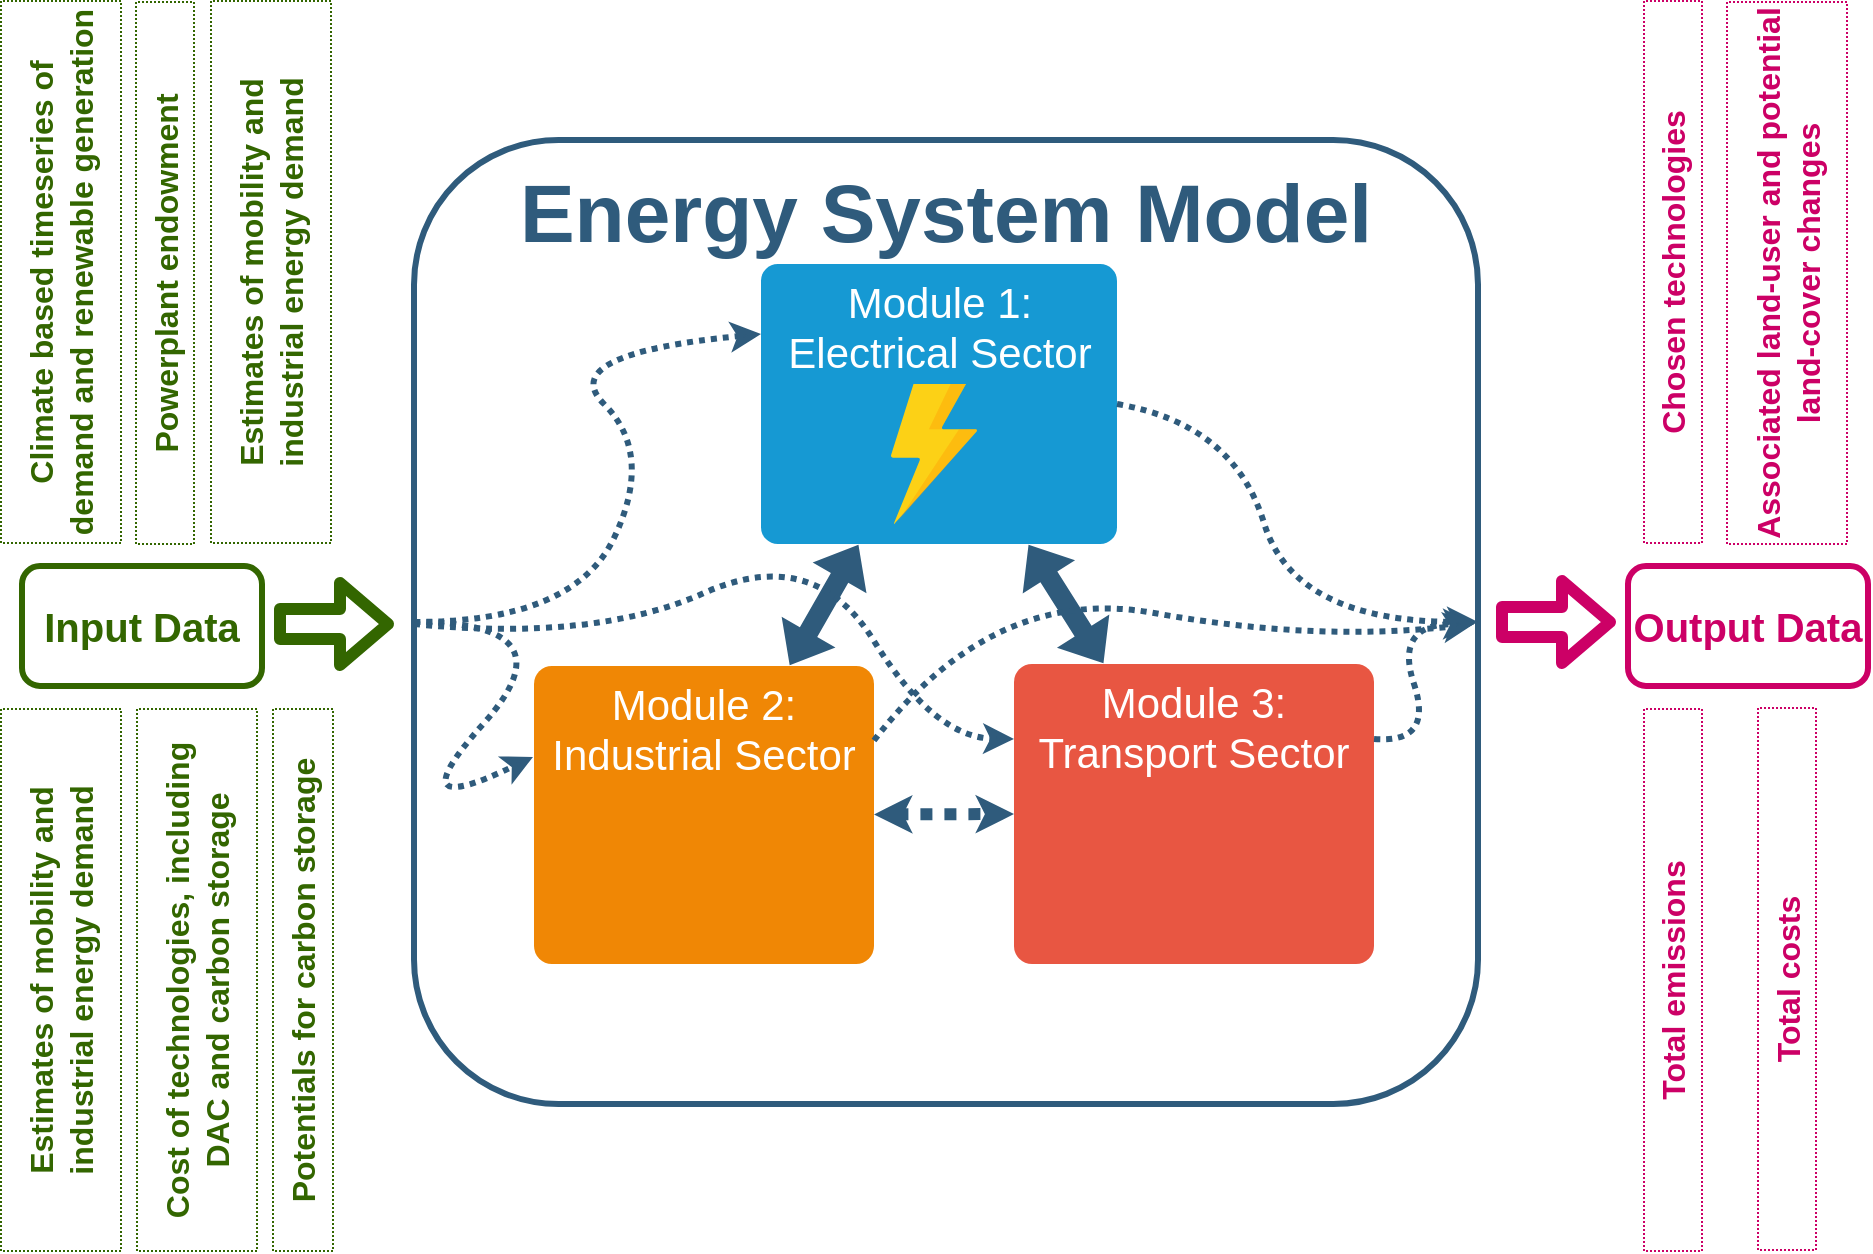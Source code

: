 <mxfile version="10.7.0" type="github"><diagram name="Page-1" id="7a6c530e-6e37-e111-ec74-82921da8cc10"><mxGraphModel dx="1640" dy="1088" grid="1" gridSize="10" guides="1" tooltips="1" connect="1" arrows="1" fold="1" page="1" pageScale="1.5" pageWidth="1169" pageHeight="826" background="none" math="0" shadow="0"><root><mxCell id="0" style=";html=1;"/><mxCell id="1" style=";html=1;" parent="0"/><mxCell id="9IhIrxs2RYmCZJMw7E7i-21" value="&lt;div&gt;&lt;font color=&quot;#2F5B7C&quot;&gt;&lt;b&gt;&lt;font style=&quot;font-size: 41px&quot;&gt;Energy System Model&lt;br&gt;&lt;/font&gt;&lt;/b&gt;&lt;/font&gt;&lt;/div&gt;&lt;div&gt;&lt;font color=&quot;#2F5B7C&quot;&gt;&lt;br&gt;&lt;/font&gt;&lt;/div&gt;&lt;div&gt;&lt;font color=&quot;#2F5B7C&quot;&gt;&lt;br&gt;&lt;/font&gt;&lt;/div&gt;&lt;div&gt;&lt;font color=&quot;#2F5B7C&quot;&gt;&lt;br&gt;&lt;/font&gt;&lt;/div&gt;&lt;div&gt;&lt;font color=&quot;#2F5B7C&quot;&gt;&lt;br&gt;&lt;/font&gt;&lt;/div&gt;&lt;div&gt;&lt;font color=&quot;#2F5B7C&quot;&gt;&lt;br&gt;&lt;/font&gt;&lt;/div&gt;&lt;div&gt;&lt;font color=&quot;#2F5B7C&quot;&gt;&lt;br&gt;&lt;/font&gt;&lt;/div&gt;&lt;div&gt;&lt;font color=&quot;#2F5B7C&quot;&gt;&lt;br&gt;&lt;/font&gt;&lt;/div&gt;&lt;div&gt;&lt;font color=&quot;#2F5B7C&quot;&gt;&lt;br&gt;&lt;/font&gt;&lt;/div&gt;&lt;div&gt;&lt;font color=&quot;#2F5B7C&quot;&gt;&lt;br&gt;&lt;/font&gt;&lt;/div&gt;&lt;div&gt;&lt;font color=&quot;#2F5B7C&quot;&gt;&lt;br&gt;&lt;/font&gt;&lt;/div&gt;&lt;div&gt;&lt;font color=&quot;#2F5B7C&quot;&gt;&lt;br&gt;&lt;/font&gt;&lt;/div&gt;&lt;div&gt;&lt;font color=&quot;#2F5B7C&quot;&gt;&lt;br&gt;&lt;/font&gt;&lt;/div&gt;&lt;div&gt;&lt;font color=&quot;#2F5B7C&quot;&gt;&lt;br&gt;&lt;/font&gt;&lt;/div&gt;&lt;div&gt;&lt;font color=&quot;#2F5B7C&quot;&gt;&lt;br&gt;&lt;/font&gt;&lt;/div&gt;&lt;div&gt;&lt;font color=&quot;#2F5B7C&quot;&gt;&lt;br&gt;&lt;/font&gt;&lt;/div&gt;&lt;div&gt;&lt;font color=&quot;#2F5B7C&quot;&gt;&lt;br&gt;&lt;/font&gt;&lt;/div&gt;&lt;div&gt;&lt;font color=&quot;#2F5B7C&quot;&gt;&lt;br&gt;&lt;/font&gt;&lt;/div&gt;" style="whiteSpace=wrap;html=1;rounded=1;labelBackgroundColor=none;strokeColor=#2F5B7C;strokeWidth=3;fillColor=none;fontFamily=Helvetica;fontSize=20;imageAspect=0;" parent="1" vertex="1"><mxGeometry x="470" y="238" width="532" height="482" as="geometry"/></mxCell><mxCell id="23046e2b9bb16c14-28" value="&lt;font style=&quot;font-size: 21px&quot;&gt;Module 1: Electrical Sector&lt;/font&gt;" style="rounded=1;whiteSpace=wrap;html=1;shadow=0;strokeWidth=2;fillColor=#1699D3;fontSize=12;fontColor=#FFFFFF;align=center;strokeColor=none;arcSize=6;verticalAlign=top;" parent="1" vertex="1"><mxGeometry x="643.5" y="300" width="178" height="140" as="geometry"/></mxCell><mxCell id="9IhIrxs2RYmCZJMw7E7i-7" value="&lt;font style=&quot;font-size: 21px&quot;&gt;Module 2: Industrial Sector&lt;/font&gt;" style="rounded=1;whiteSpace=wrap;html=1;shadow=0;strokeWidth=2;fillColor=#F08705;fontSize=12;fontColor=#FFFFFF;align=center;strokeColor=none;arcSize=6;verticalAlign=top;" parent="1" vertex="1"><mxGeometry x="530" y="501" width="170" height="149" as="geometry"/></mxCell><mxCell id="9IhIrxs2RYmCZJMw7E7i-13" value="" style="aspect=fixed;html=1;perimeter=none;align=center;shadow=0;dashed=0;image;fontSize=12;image=img/lib/mscae/Power.svg;rounded=1;labelBackgroundColor=none;strokeColor=#1699D3;strokeWidth=3;fillColor=#D4E1F5;gradientColor=none;fontColor=#000000;" parent="1" vertex="1"><mxGeometry x="708.5" y="360" width="43" height="70" as="geometry"/></mxCell><mxCell id="9IhIrxs2RYmCZJMw7E7i-14" value="" style="shape=image;html=1;verticalAlign=top;verticalLabelPosition=bottom;labelBackgroundColor=#ffffff;imageAspect=0;aspect=fixed;image=https://cdn1.iconfinder.com/data/icons/2-building-line-filled/614/Factory-128.png;rounded=1;strokeColor=#1699D3;strokeWidth=3;fillColor=#D4E1F5;gradientColor=none;fontFamily=Helvetica;fontSize=20;fontColor=#000000;" parent="1" vertex="1"><mxGeometry x="554" y="551" width="99" height="99" as="geometry"/></mxCell><mxCell id="9IhIrxs2RYmCZJMw7E7i-15" value="&lt;font style=&quot;font-size: 21px&quot;&gt;Module 3: Transport Sector&lt;/font&gt;" style="rounded=1;whiteSpace=wrap;html=1;shadow=0;strokeWidth=2;fillColor=#E85642;fontSize=12;fontColor=#FFFFFF;align=center;strokeColor=none;arcSize=6;verticalAlign=top;" parent="1" vertex="1"><mxGeometry x="770" y="500" width="180" height="150" as="geometry"/></mxCell><mxCell id="9IhIrxs2RYmCZJMw7E7i-17" value="" style="shape=image;html=1;verticalAlign=top;verticalLabelPosition=bottom;labelBackgroundColor=#ffffff;imageAspect=0;aspect=fixed;image=https://cdn3.iconfinder.com/data/icons/eco-flat-2/512/Car_ecology_electric-128.png;rounded=1;strokeColor=#1699D3;strokeWidth=3;fillColor=#D4E1F5;gradientColor=none;fontFamily=Helvetica;fontSize=20;fontColor=#000000;" parent="1" vertex="1"><mxGeometry x="805" y="540" width="110" height="110" as="geometry"/></mxCell><mxCell id="9IhIrxs2RYmCZJMw7E7i-18" value="" style="shape=flexArrow;endArrow=classic;startArrow=classic;html=1;strokeColor=none;fontFamily=Helvetica;fontSize=20;fontColor=#000000;fillColor=#2F5B7C;" parent="1" source="23046e2b9bb16c14-28" target="9IhIrxs2RYmCZJMw7E7i-7" edge="1"><mxGeometry width="50" height="50" relative="1" as="geometry"><mxPoint x="430" y="840" as="sourcePoint"/><mxPoint x="480" y="790" as="targetPoint"/></mxGeometry></mxCell><mxCell id="9IhIrxs2RYmCZJMw7E7i-19" value="" style="shape=flexArrow;endArrow=classic;startArrow=classic;html=1;strokeColor=none;fontFamily=Helvetica;fontSize=20;fontColor=#000000;fillColor=#2F5B7C;exitX=0.75;exitY=1;exitDx=0;exitDy=0;entryX=0.25;entryY=0;entryDx=0;entryDy=0;" parent="1" source="23046e2b9bb16c14-28" target="9IhIrxs2RYmCZJMw7E7i-15" edge="1"><mxGeometry width="50" height="50" relative="1" as="geometry"><mxPoint x="782.343" y="420" as="sourcePoint"/><mxPoint x="719.239" y="530" as="targetPoint"/></mxGeometry></mxCell><mxCell id="9IhIrxs2RYmCZJMw7E7i-23" value="" style="endArrow=classic;dashed=1;html=1;strokeColor=#2F5B7C;fillColor=#ffffff;fontFamily=Helvetica;fontSize=20;fontColor=#000000;entryX=0;entryY=0.5;entryDx=0;entryDy=0;strokeWidth=6;dashPattern=1 1;startArrow=classic;startFill=1;endFill=1;endSize=0;startSize=0;sourcePerimeterSpacing=0;targetPerimeterSpacing=0;" parent="1" source="9IhIrxs2RYmCZJMw7E7i-7" target="9IhIrxs2RYmCZJMw7E7i-15" edge="1"><mxGeometry width="50" height="50" relative="1" as="geometry"><mxPoint x="470" y="830" as="sourcePoint"/><mxPoint x="520" y="780" as="targetPoint"/></mxGeometry></mxCell><mxCell id="9IhIrxs2RYmCZJMw7E7i-24" value="&lt;b&gt;&lt;font color=&quot;#336600&quot;&gt;Input Data&lt;/font&gt;&lt;/b&gt;" style="rounded=1;whiteSpace=wrap;html=1;labelBackgroundColor=none;strokeColor=#336600;strokeWidth=3;fillColor=none;gradientColor=none;fontFamily=Helvetica;fontSize=20;fontColor=#000000;" parent="1" vertex="1"><mxGeometry x="274" y="451" width="120" height="60" as="geometry"/></mxCell><mxCell id="9IhIrxs2RYmCZJMw7E7i-29" value="" style="shape=flexArrow;endArrow=classic;html=1;strokeColor=#336600;strokeWidth=6;fillColor=none;fontFamily=Helvetica;fontSize=20;fontColor=#000000;" parent="1" edge="1"><mxGeometry width="50" height="50" relative="1" as="geometry"><mxPoint x="400" y="480" as="sourcePoint"/><mxPoint x="460" y="480" as="targetPoint"/></mxGeometry></mxCell><mxCell id="9IhIrxs2RYmCZJMw7E7i-30" value="" style="curved=1;endArrow=classic;html=1;strokeColor=#2F5B7C;strokeWidth=3;fillColor=none;fontFamily=Helvetica;fontSize=20;fontColor=#000000;entryX=0;entryY=0.25;entryDx=0;entryDy=0;exitX=0;exitY=0.5;exitDx=0;exitDy=0;dashed=1;dashPattern=1 1;" parent="1" source="9IhIrxs2RYmCZJMw7E7i-21" target="23046e2b9bb16c14-28" edge="1"><mxGeometry width="50" height="50" relative="1" as="geometry"><mxPoint x="540" y="395" as="sourcePoint"/><mxPoint x="590" y="345" as="targetPoint"/><Array as="points"><mxPoint x="550" y="479"/><mxPoint x="590" y="395"/><mxPoint x="540" y="345"/></Array></mxGeometry></mxCell><mxCell id="9IhIrxs2RYmCZJMw7E7i-31" value="" style="curved=1;endArrow=classic;html=1;strokeColor=#2F5B7C;strokeWidth=3;fillColor=none;fontFamily=Helvetica;fontSize=20;fontColor=#000000;entryX=-0.003;entryY=0.305;entryDx=0;entryDy=0;exitX=0;exitY=0.5;exitDx=0;exitDy=0;dashed=1;dashPattern=1 1;entryPerimeter=0;" parent="1" source="9IhIrxs2RYmCZJMw7E7i-21" target="9IhIrxs2RYmCZJMw7E7i-7" edge="1"><mxGeometry width="50" height="50" relative="1" as="geometry"><mxPoint x="480.333" y="489" as="sourcePoint"/><mxPoint x="653.667" y="344.833" as="targetPoint"/><Array as="points"><mxPoint x="550" y="479"/><mxPoint x="460" y="580"/></Array></mxGeometry></mxCell><mxCell id="9IhIrxs2RYmCZJMw7E7i-32" value="" style="curved=1;endArrow=classic;html=1;strokeColor=#2F5B7C;strokeWidth=3;fillColor=none;fontFamily=Helvetica;fontSize=20;fontColor=#000000;entryX=0;entryY=0.25;entryDx=0;entryDy=0;dashed=1;dashPattern=1 1;" parent="1" target="9IhIrxs2RYmCZJMw7E7i-15" edge="1"><mxGeometry width="50" height="50" relative="1" as="geometry"><mxPoint x="470" y="480" as="sourcePoint"/><mxPoint x="653.667" y="344.833" as="targetPoint"/><Array as="points"><mxPoint x="560" y="489"/><mxPoint x="670" y="440"/><mxPoint x="730" y="537"/></Array></mxGeometry></mxCell><mxCell id="9IhIrxs2RYmCZJMw7E7i-33" value="&lt;b&gt;&lt;font color=&quot;#CC0066&quot;&gt;Output Data&lt;/font&gt;&lt;/b&gt;" style="rounded=1;whiteSpace=wrap;html=1;labelBackgroundColor=none;strokeColor=#CC0066;strokeWidth=3;fillColor=none;gradientColor=none;fontFamily=Helvetica;fontSize=20;fontColor=#000000;" parent="1" vertex="1"><mxGeometry x="1077" y="451" width="120" height="60" as="geometry"/></mxCell><mxCell id="9IhIrxs2RYmCZJMw7E7i-34" value="" style="shape=flexArrow;endArrow=classic;html=1;strokeColor=#CC0066;strokeWidth=6;fillColor=none;fontFamily=Helvetica;fontSize=20;fontColor=#000000;" parent="1" edge="1"><mxGeometry width="50" height="50" relative="1" as="geometry"><mxPoint x="1011" y="479" as="sourcePoint"/><mxPoint x="1071" y="479" as="targetPoint"/></mxGeometry></mxCell><mxCell id="9IhIrxs2RYmCZJMw7E7i-35" value="" style="curved=1;endArrow=classic;html=1;strokeColor=#2F5B7C;strokeWidth=3;fillColor=none;fontFamily=Helvetica;fontSize=20;fontColor=#000000;entryX=1;entryY=0.5;entryDx=0;entryDy=0;exitX=1;exitY=0.5;exitDx=0;exitDy=0;dashed=1;dashPattern=1 1;" parent="1" source="23046e2b9bb16c14-28" target="9IhIrxs2RYmCZJMw7E7i-21" edge="1"><mxGeometry width="50" height="50" relative="1" as="geometry"><mxPoint x="889.833" y="454" as="sourcePoint"/><mxPoint x="1063.167" y="309.833" as="targetPoint"/><Array as="points"><mxPoint x="880" y="380"/><mxPoint x="910" y="479"/></Array></mxGeometry></mxCell><mxCell id="9IhIrxs2RYmCZJMw7E7i-36" value="" style="curved=1;endArrow=classic;html=1;strokeColor=#2F5B7C;strokeWidth=3;fillColor=none;fontFamily=Helvetica;fontSize=20;fontColor=#000000;exitX=1;exitY=0.25;exitDx=0;exitDy=0;dashed=1;dashPattern=1 1;" parent="1" source="9IhIrxs2RYmCZJMw7E7i-7" edge="1"><mxGeometry width="50" height="50" relative="1" as="geometry"><mxPoint x="831.167" y="379.833" as="sourcePoint"/><mxPoint x="1000" y="480" as="targetPoint"/><Array as="points"><mxPoint x="760" y="460"/><mxPoint x="920" y="489"/></Array></mxGeometry></mxCell><mxCell id="9IhIrxs2RYmCZJMw7E7i-37" value="" style="curved=1;endArrow=classic;html=1;strokeColor=#2F5B7C;strokeWidth=3;fillColor=none;fontFamily=Helvetica;fontSize=20;fontColor=#000000;exitX=1;exitY=0.25;exitDx=0;exitDy=0;dashed=1;dashPattern=1 1;" parent="1" source="9IhIrxs2RYmCZJMw7E7i-15" edge="1"><mxGeometry width="50" height="50" relative="1" as="geometry"><mxPoint x="1030.333" y="525" as="sourcePoint"/><mxPoint x="1000" y="480" as="targetPoint"/><Array as="points"><mxPoint x="980" y="540"/><mxPoint x="960" y="480"/></Array></mxGeometry></mxCell><mxCell id="R9IDR5Nmiy8LL3eBa4GS-1" value="&lt;div style=&quot;font-size: 16px&quot; align=&quot;center&quot;&gt;&lt;font style=&quot;font-size: 16px&quot; color=&quot;#336600&quot;&gt;&lt;b&gt;&lt;font style=&quot;font-size: 16px&quot;&gt;Climate based timeseries of demand and renewable generation&lt;/font&gt;&lt;/b&gt;&lt;/font&gt;&lt;/div&gt;" style="text;html=1;strokeColor=#336600;fillColor=none;align=center;verticalAlign=middle;whiteSpace=wrap;rounded=0;dashed=1;dashPattern=1 1;rotation=-90;" vertex="1" parent="1"><mxGeometry x="158" y="274" width="271" height="60" as="geometry"/></mxCell><mxCell id="R9IDR5Nmiy8LL3eBa4GS-3" value="&lt;div style=&quot;font-size: 16px&quot; align=&quot;center&quot;&gt;&lt;font style=&quot;font-size: 16px&quot; color=&quot;#336600&quot;&gt;&lt;b&gt;&lt;font style=&quot;font-size: 16px&quot;&gt;Powerplant endowment&lt;/font&gt;&lt;/b&gt;&lt;/font&gt;&lt;/div&gt;" style="text;html=1;strokeColor=#336600;fillColor=none;align=center;verticalAlign=middle;whiteSpace=wrap;rounded=0;dashed=1;dashPattern=1 1;rotation=-90;" vertex="1" parent="1"><mxGeometry x="210" y="290" width="271" height="29" as="geometry"/></mxCell><mxCell id="R9IDR5Nmiy8LL3eBa4GS-4" value="&lt;div style=&quot;font-size: 16px&quot; align=&quot;center&quot;&gt;&lt;font style=&quot;font-size: 16px&quot; color=&quot;#336600&quot;&gt;&lt;b&gt;&lt;font style=&quot;font-size: 16px&quot;&gt;Estimates of mobility and industrial energy demand&lt;br&gt;&lt;/font&gt;&lt;/b&gt;&lt;/font&gt;&lt;/div&gt;" style="text;html=1;strokeColor=#336600;fillColor=none;align=center;verticalAlign=middle;whiteSpace=wrap;rounded=0;dashed=1;dashPattern=1 1;rotation=-90;" vertex="1" parent="1"><mxGeometry x="263" y="274" width="271" height="60" as="geometry"/></mxCell><mxCell id="R9IDR5Nmiy8LL3eBa4GS-5" value="&lt;div style=&quot;font-size: 16px&quot; align=&quot;center&quot;&gt;&lt;font style=&quot;font-size: 16px&quot; color=&quot;#336600&quot;&gt;&lt;b&gt;&lt;font style=&quot;font-size: 16px&quot;&gt;Estimates of mobility and industrial energy demand&lt;br&gt;&lt;/font&gt;&lt;/b&gt;&lt;/font&gt;&lt;/div&gt;" style="text;html=1;strokeColor=#336600;fillColor=none;align=center;verticalAlign=middle;whiteSpace=wrap;rounded=0;dashed=1;dashPattern=1 1;rotation=-90;resizeWidth=0;" vertex="1" parent="1"><mxGeometry x="158" y="628" width="271" height="60" as="geometry"/></mxCell><mxCell id="R9IDR5Nmiy8LL3eBa4GS-6" value="&lt;font style=&quot;font-size: 16px&quot; color=&quot;#336600&quot;&gt;&lt;br&gt;&lt;/font&gt;&lt;div style=&quot;font-size: 16px&quot; align=&quot;center&quot;&gt;&lt;font style=&quot;font-size: 16px&quot; color=&quot;#336600&quot;&gt;&lt;b&gt;&lt;font style=&quot;font-size: 16px&quot;&gt;Cost of technologies, including DAC and carbon storage&lt;/font&gt;&lt;/b&gt;&lt;/font&gt;&lt;/div&gt;&lt;div style=&quot;font-size: 16px&quot; align=&quot;center&quot;&gt;&lt;font style=&quot;font-size: 16px&quot; color=&quot;#336600&quot;&gt;&lt;b&gt;&lt;font style=&quot;font-size: 16px&quot;&gt;&lt;br&gt;&lt;/font&gt;&lt;/b&gt;&lt;/font&gt;&lt;/div&gt;" style="text;html=1;strokeColor=#336600;fillColor=none;align=center;verticalAlign=middle;whiteSpace=wrap;rounded=0;dashed=1;dashPattern=1 1;rotation=-90;" vertex="1" parent="1"><mxGeometry x="226" y="628" width="271" height="60" as="geometry"/></mxCell><mxCell id="R9IDR5Nmiy8LL3eBa4GS-7" value="&lt;font style=&quot;font-size: 16px&quot; color=&quot;#336600&quot;&gt;&lt;b&gt;&lt;font style=&quot;font-size: 16px&quot;&gt;&lt;font style=&quot;font-size: 16px&quot;&gt;Potentials for carbon storage&lt;/font&gt;&lt;br&gt;&lt;/font&gt;&lt;/b&gt;&lt;/font&gt;" style="text;html=1;strokeColor=#336600;fillColor=none;align=center;verticalAlign=middle;whiteSpace=wrap;rounded=0;dashed=1;dashPattern=1 1;rotation=-90;" vertex="1" parent="1"><mxGeometry x="279" y="643" width="271" height="30" as="geometry"/></mxCell><mxCell id="R9IDR5Nmiy8LL3eBa4GS-13" value="&lt;div style=&quot;font-size: 16px&quot; align=&quot;center&quot;&gt;&lt;font style=&quot;font-size: 16px&quot; color=&quot;#CC0066&quot;&gt;&lt;b&gt;&lt;font style=&quot;font-size: 16px&quot;&gt;Associated land-user and potential land-cover changes&lt;/font&gt;&lt;/b&gt;&lt;/font&gt;&lt;/div&gt;" style="text;html=1;strokeColor=#CC0066;fillColor=none;align=center;verticalAlign=middle;whiteSpace=wrap;rounded=0;dashed=1;dashPattern=1 1;rotation=-90;" vertex="1" parent="1"><mxGeometry x="1021" y="274.5" width="271" height="60" as="geometry"/></mxCell><mxCell id="R9IDR5Nmiy8LL3eBa4GS-14" value="&lt;div style=&quot;font-size: 16px&quot; align=&quot;center&quot;&gt;&lt;font style=&quot;font-size: 16px&quot; color=&quot;#CC0066&quot;&gt;&lt;b&gt;&lt;font style=&quot;font-size: 16px&quot;&gt;Chosen technologies&lt;br&gt;&lt;/font&gt;&lt;/b&gt;&lt;/font&gt;&lt;/div&gt;" style="text;html=1;strokeColor=#CC0066;fillColor=none;align=center;verticalAlign=middle;whiteSpace=wrap;rounded=0;dashed=1;dashPattern=1 1;rotation=-90;" vertex="1" parent="1"><mxGeometry x="964" y="289.5" width="271" height="29" as="geometry"/></mxCell><mxCell id="R9IDR5Nmiy8LL3eBa4GS-15" value="&lt;div style=&quot;font-size: 16px&quot; align=&quot;center&quot;&gt;&lt;font style=&quot;font-size: 16px&quot; color=&quot;#CC0066&quot;&gt;&lt;b&gt;&lt;font style=&quot;font-size: 16px&quot;&gt;Total emissions&lt;br&gt;&lt;/font&gt;&lt;/b&gt;&lt;/font&gt;&lt;/div&gt;" style="text;html=1;strokeColor=#CC0066;fillColor=none;align=center;verticalAlign=middle;whiteSpace=wrap;rounded=0;dashed=1;dashPattern=1 1;rotation=-90;" vertex="1" parent="1"><mxGeometry x="964" y="643.5" width="271" height="29" as="geometry"/></mxCell><mxCell id="R9IDR5Nmiy8LL3eBa4GS-16" value="&lt;div style=&quot;font-size: 16px&quot; align=&quot;center&quot;&gt;&lt;font style=&quot;font-size: 16px&quot; color=&quot;#CC0066&quot;&gt;&lt;b&gt;&lt;font style=&quot;font-size: 16px&quot;&gt;Total costs&lt;br&gt;&lt;/font&gt;&lt;/b&gt;&lt;/font&gt;&lt;/div&gt;" style="text;html=1;strokeColor=#CC0066;fillColor=none;align=center;verticalAlign=middle;whiteSpace=wrap;rounded=0;dashed=1;dashPattern=1 1;rotation=-90;" vertex="1" parent="1"><mxGeometry x="1021" y="643" width="271" height="29" as="geometry"/></mxCell></root></mxGraphModel></diagram></mxfile>